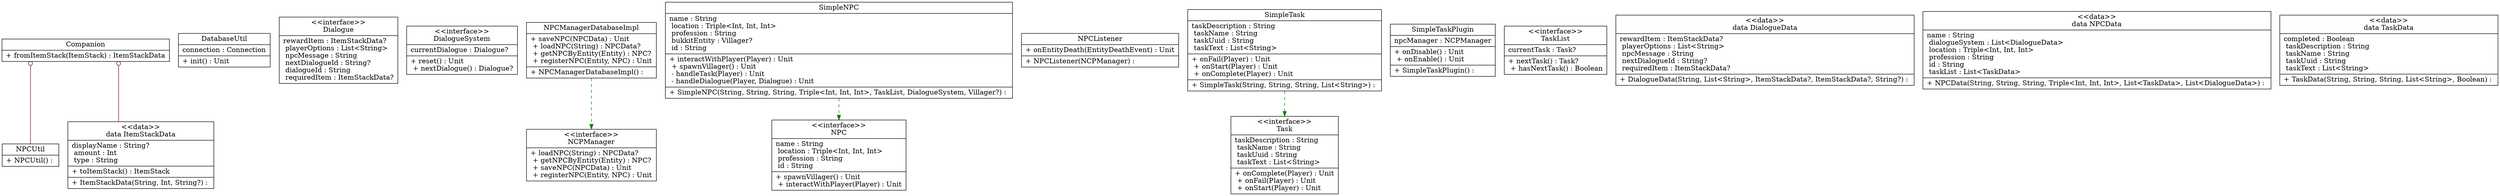 digraph "SimpleTask" {

    splines = ortho;
    fontname = "Inconsolata";

    node [colorscheme = ylgnbu4];
    edge [colorscheme = dark28, dir = both];

    Companion [shape = record, pos = "1.056,13.194!"    , label = "{ Companion |  npcManager : Lazy\<NPCManagerDatabaseImpl\>\l|+ initDatabase() : Connection\l }"];
    Companion [shape = record, pos = "-9.458,11.833!"   , label = "{ Companion | + fromItemStack(ItemStack) : ItemStackData\l }"];
    DatabaseUtil [shape = record, pos = "4.931,7.153!"     , label = "{ DatabaseUtil |  connection : Connection\l|+ init() : Unit\l }"];
    Dialogue [shape = record, pos = "2.361,10.333!"    , label = "{ \<\<interface\>\>\nDialogue |  rewardItem : ItemStackData?\l  playerOptions : List\<String\>\l  npcMessage : String\l  nextDialogueId : String?\l  dialogueId : String\l  requiredItem : ItemStackData?\l }"];
    DialogueSystem [shape = record, pos = "-6.000,7.153!"    , label = "{ \<\<interface\>\>\nDialogueSystem |  currentDialogue : Dialogue?\l|+ reset() : Unit\l + nextDialogue() : Dialogue?\l }"];
    NCPManager [shape = record, pos = "1.542,22.542!"    , label = "{ \<\<interface\>\>\nNCPManager | + loadNPC(String) : NPCData?\l + getNPCByEntity(Entity) : NPC?\l + saveNPC(NPCData) : Unit\l + registerNPC(Entity, NPC) : Unit\l }"];
    NPC [shape = record, pos = "-8.486,22.542!"   , label = "{ \<\<interface\>\>\nNPC |  name : String\l  location : Triple\<Int, Int, Int\>\l  profession : String\l  id : String\l|+ spawnVillager() : Unit\l + interactWithPlayer(Player) : Unit\l }"];
    NPCListener [shape = record, pos = "0.583,7.153!"     , label = "{ NPCListener | + onEntityDeath(EntityDeathEvent) : Unit\l|+ NPCListener(NCPManager) : \l }"];
    NPCManagerDatabaseImpl [shape = record, pos = "1.389,19.972!"    , label = "{ NPCManagerDatabaseImpl | + saveNPC(NPCData) : Unit\l + loadNPC(String) : NPCData?\l + getNPCByEntity(Entity) : NPC?\l + registerNPC(Entity, NPC) : Unit\l|+ NPCManagerDatabaseImpl() : \l }"];
    NPCUtil [shape = record, pos = "2.590,14.764!"    , label = "{ NPCUtil | + NPCUtil() : \l }"];
    SimpleNPC [shape = record, pos = "-9.458,19.292!"   , label = "{ SimpleNPC |  name : String\l  location : Triple\<Int, Int, Int\>\l  profession : String\l  bukkitEntity : Villager?\l  id : String\l|+ interactWithPlayer(Player) : Unit\l + spawnVillager() : Unit\l - handleTask(Player) : Unit\l - handleDialogue(Player, Dialogue) : Unit\l|+ SimpleNPC(String, String, String, Triple\<Int, Int, Int\>, TaskList, DialogueSystem, Villager?) : \l }"];
    SimpleTask [shape = record, pos = "-3.722,18.958!"   , label = "{ SimpleTask |  taskDescription : String\l  taskName : String\l  taskUuid : String\l  taskText : List\<String\>\l|+ onFail(Player) : Unit\l + onStart(Player) : Unit\l + onComplete(Player) : Unit\l|+ SimpleTask(String, String, String, List\<String\>) : \l }"];
    SimpleTaskPlugin [shape = record, pos = "-9.458,7.153!"    , label = "{ SimpleTaskPlugin |  npcManager : NCPManager\l|+ onDisable() : Unit\l + onEnable() : Unit\l|+ SimpleTaskPlugin() : \l }"];
    Task [shape = record, pos = "-2.813,22.542!"   , label = "{ \<\<interface\>\>\nTask |  taskDescription : String\l  taskName : String\l  taskUuid : String\l  taskText : List\<String\>\l|+ onComplete(Player) : Unit\l + onFail(Player) : Unit\l + onStart(Player) : Unit\l }"];
    TaskList [shape = record, pos = "-2.542,7.153!"    , label = "{ \<\<interface\>\>\nTaskList |  currentTask : Task?\l|+ nextTask() : Task?\l + hasNextTask() : Boolean\l }"];
    "data  DialogueData" [shape = record, pos = "-9.458,10.333!"   , label = "{ \<\<data\>\>\ndata  DialogueData |  rewardItem : ItemStackData?\l  playerOptions : List\<String\>\l  npcMessage : String\l  nextDialogueId : String?\l  requiredItem : ItemStackData?\l|+ DialogueData(String, List\<String\>, ItemStackData?, ItemStackData?, String?) : \l }"];
    "data  ItemStackData" [shape = record, pos = "-9.208,14.764!"   , label = "{ \<\<data\>\>\ndata  ItemStackData |  displayName : String?\l  amount : Int\l  type : String\l|+ toItemStack() : ItemStack\l|+ ItemStackData(String, Int, String?) : \l }"];
    "data  NPCData" [shape = record, pos = "-4.861,14.764!"   , label = "{ \<\<data\>\>\ndata  NPCData |  name : String\l  dialogueSystem : List\<DialogueData\>\l  location : Triple\<Int, Int, Int\>\l  profession : String\l  id : String\l  taskList : List\<TaskData\>\l|+ NPCData(String, String, String, Triple\<Int, Int, Int\>, List\<TaskData\>, List\<DialogueData\>) : \l }"];
    "data  TaskData" [shape = record, pos = "-3.319,10.333!"   , label = "{ \<\<data\>\>\ndata  TaskData |  completed : Boolean\l  taskDescription : String\l  taskName : String\l  taskUuid : String\l  taskText : List\<String\>\l|+ TaskData(String, String, String, List\<String\>, Boolean) : \l }"];

    Companion -> NPCUtil [color = "#820000", style = solid , arrowtail = odot    , arrowhead = none    , taillabel = "", label = "", headlabel = ""];
    Companion -> "data  ItemStackData" [color = "#820000", style = solid , arrowtail = odot    , arrowhead = none    , taillabel = "", label = "", headlabel = ""];
    NPCManagerDatabaseImpl -> NCPManager [color = "#008200", style = dashed, arrowtail = none    , arrowhead = normal  , taillabel = "", label = "", headlabel = ""];
    SimpleNPC -> NPC [color = "#008200", style = dashed, arrowtail = none    , arrowhead = normal  , taillabel = "", label = "", headlabel = ""];
    SimpleTask -> Task [color = "#008200", style = dashed, arrowtail = none    , arrowhead = normal  , taillabel = "", label = "", headlabel = ""];

}

